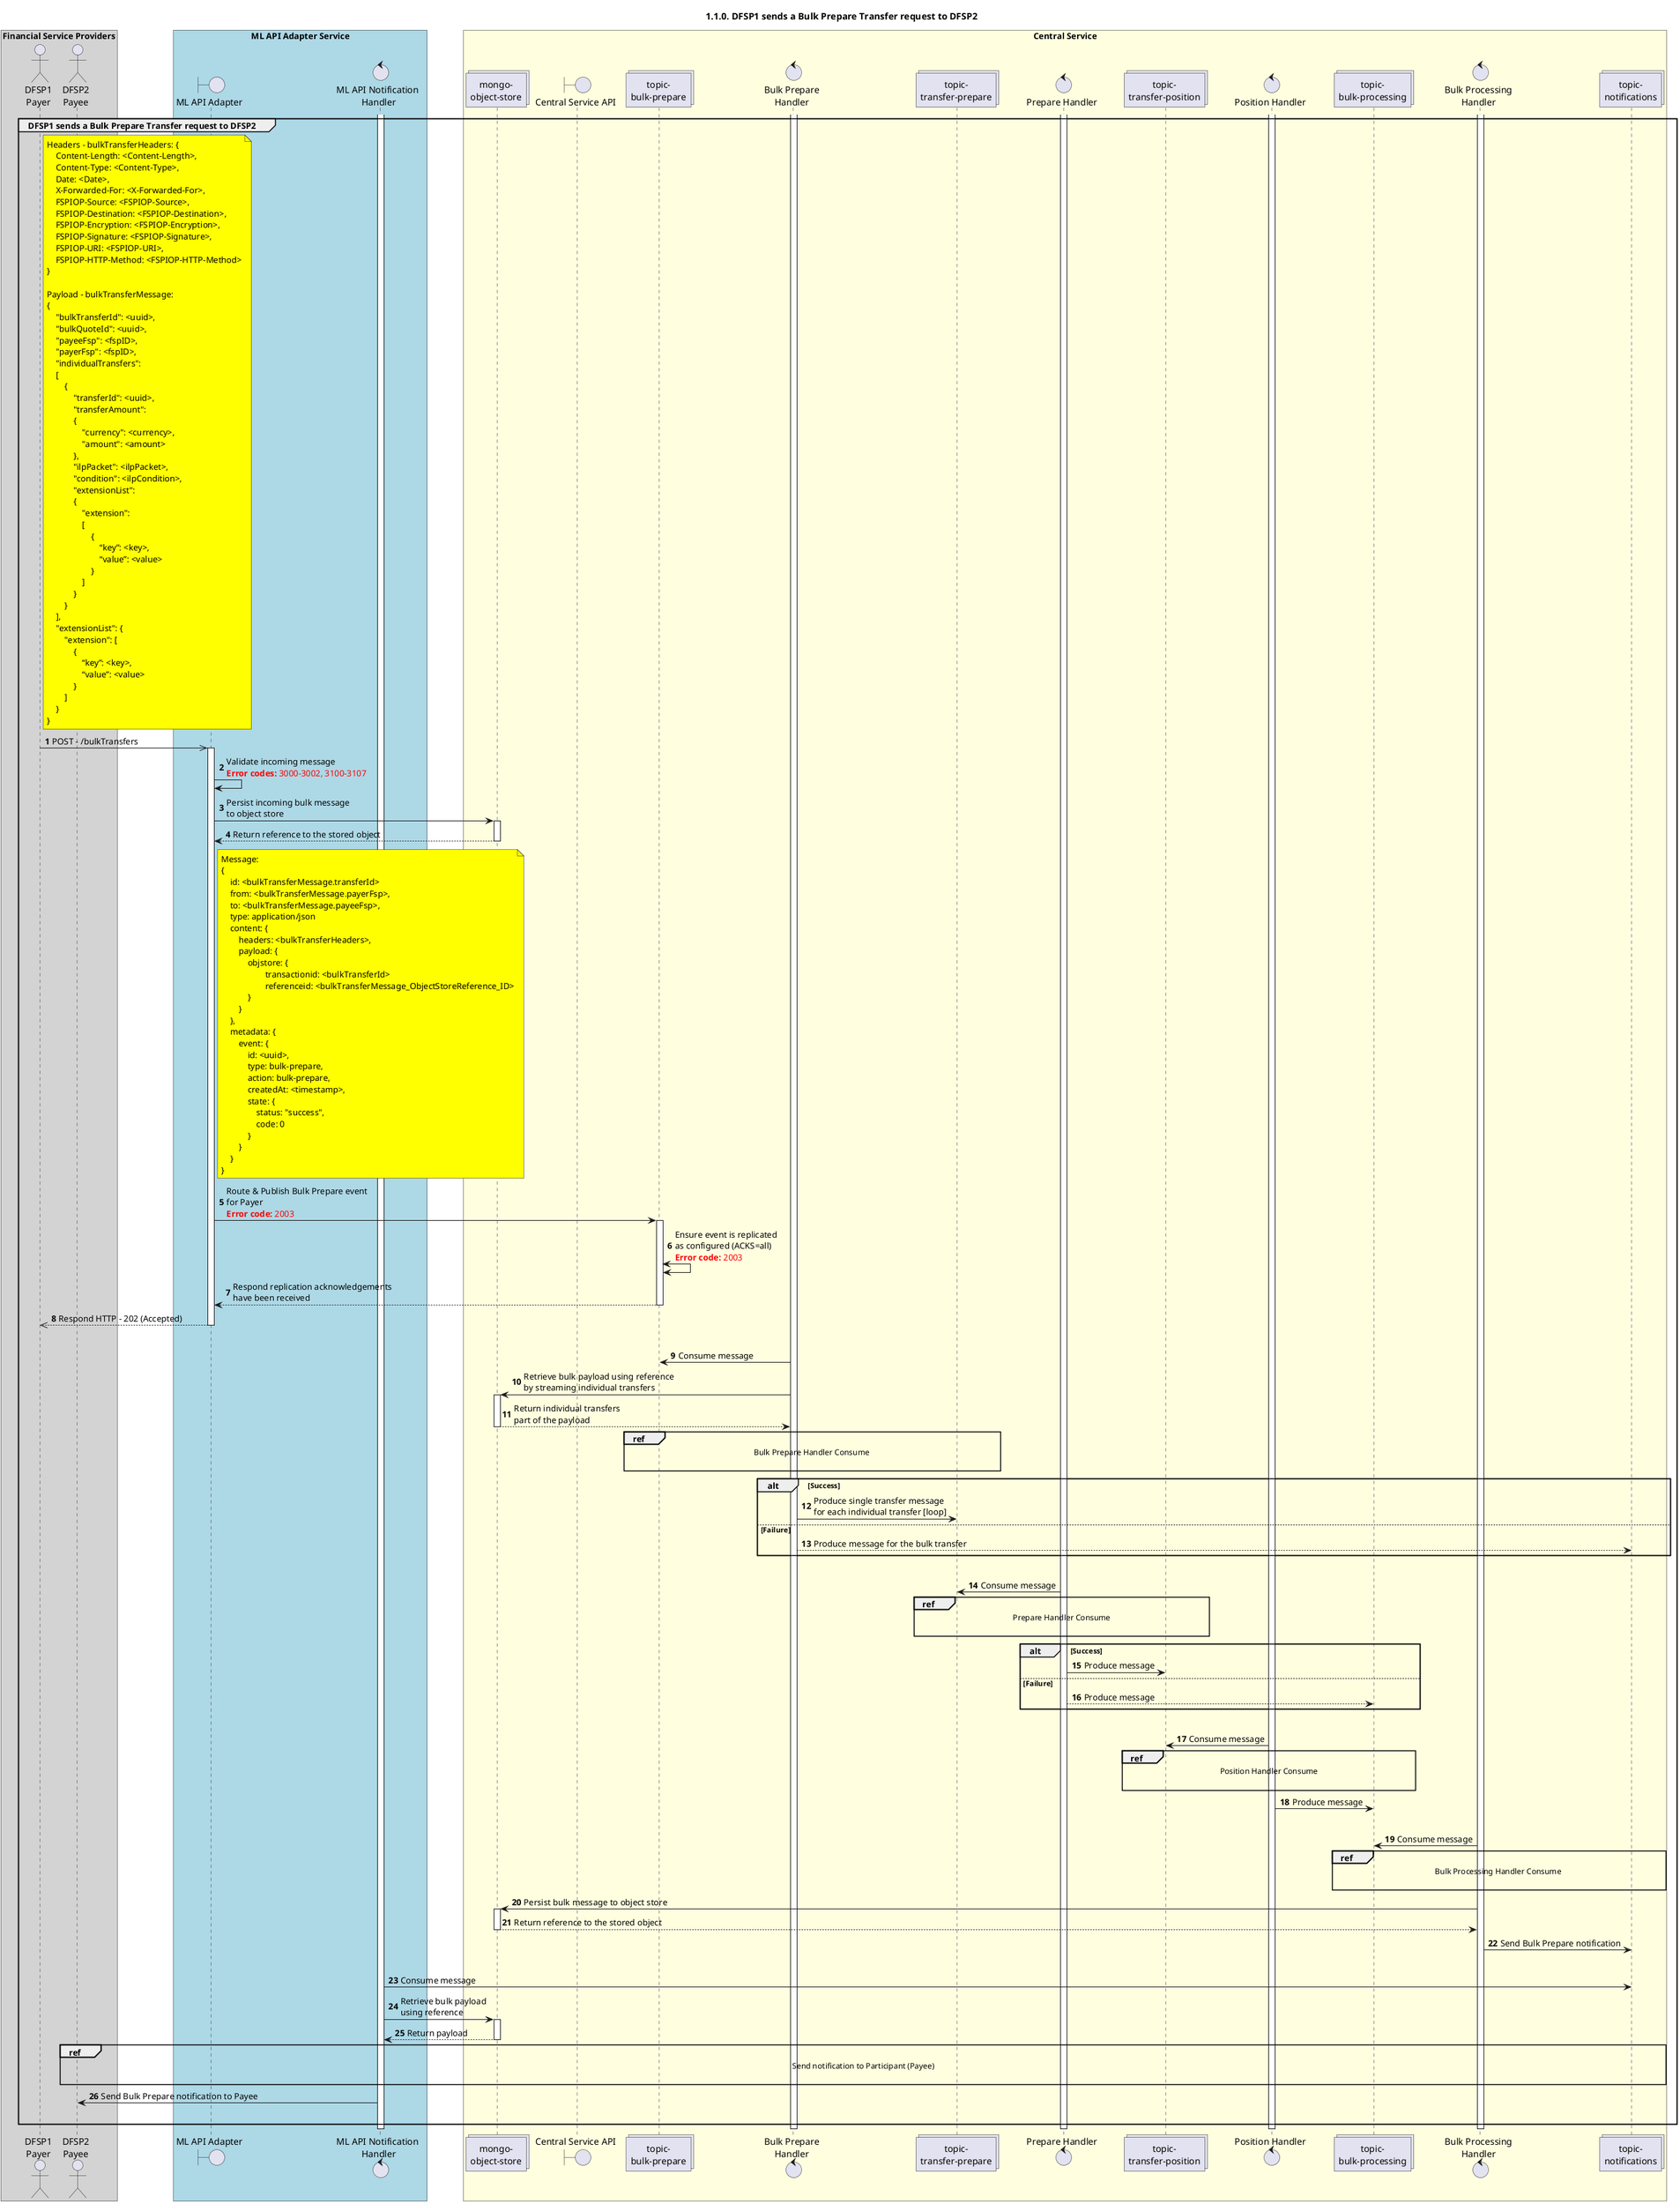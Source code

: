 /'*****
 License
 --------------
 Copyright © 2017 Bill & Melinda Gates Foundation
 The Mojaloop files are made available by the Bill & Melinda Gates Foundation under the Apache License, Version 2.0 (the "License") and you may not use these files except in compliance with the License. You may obtain a copy of the License at
 http://www.apache.org/licenses/LICENSE-2.0
 Unless required by applicable law or agreed to in writing, the Mojaloop files are distributed on an "AS IS" BASIS, WITHOUT WARRANTIES OR CONDITIONS OF ANY KIND, either express or implied. See the License for the specific language governing permissions and limitations under the License.
 Contributors
 --------------
 This is the official list of the Mojaloop project contributors for this file.
 Names of the original copyright holders (individuals or organizations)
 should be listed with a '*' in the first column. People who have
 contributed from an organization can be listed under the organization
 that actually holds the copyright for their contributions (see the
 Gates Foundation organization for an example). Those individuals should have
 their names indented and be marked with a '-'. Email address can be added
 optionally within square brackets <email>.
 * Gates Foundation
 - Name Surname <name.surname@gatesfoundation.com>

 * Samuel Kummary <sam@modusbox.com>
 --------------
 ******'/

@startuml
' declare title
title 1.1.0. DFSP1 sends a Bulk Prepare Transfer request to DFSP2

autonumber

' Actor Keys:
'   boundary - APIs/Interfaces, etc
'   collections - Kafka Topics
'   control - Kafka Consumers
'   entity - Database Access Objects
'   database - Database Persistance Store

' declare actors
actor "DFSP1\nPayer" as DFSP1
actor "DFSP2\nPayee" as DFSP2
boundary "ML API Adapter" as MLAPI
control "ML API Notification \nHandler" as NOTIFY_HANDLER
collections "mongo-\nobject-store" as OBJECT_STORE
boundary "Central Service API" as CSAPI
collections "topic-\nbulk-prepare" as TOPIC_BULK_PREPARE
control "Bulk Prepare\nHandler" as BULK_PREP_HANDLER
collections "topic-\ntransfer-prepare" as TOPIC_TRANSFER_PREPARE
control "Prepare Handler" as PREP_HANDLER
collections "topic-\ntransfer-position" as TOPIC_TRANSFER_POSITION
control "Position Handler" as POS_HANDLER
collections "topic-\nbulk-processing" as TOPIC_BULK_PROCESSING
control "Bulk Processing\nHandler" as BULK_PROC_HANDLER
collections "topic-\nnotifications" as TOPIC_NOTIFICATIONS

box "Financial Service Providers" #lightGray
	participant DFSP1
	participant DFSP2
end box

box "ML API Adapter Service" #LightBlue
	participant MLAPI
	participant NOTIFY_HANDLER
end box

box "Central Service" #LightYellow
    participant OBJECT_STORE
    participant CSAPI
	participant TOPIC_BULK_PREPARE
    participant BULK_PREP_HANDLER
    participant TOPIC_TRANSFER_PREPARE
    participant PREP_HANDLER
    participant TOPIC_TRANSFER_POSITION
    participant POS_HANDLER
    participant TOPIC_BULK_PROCESSING
    participant BULK_PROC_HANDLER
    participant TOPIC_NOTIFICATIONS
end box

' start flow
activate NOTIFY_HANDLER
activate BULK_PREP_HANDLER
activate PREP_HANDLER
activate POS_HANDLER
activate BULK_PROC_HANDLER
group DFSP1 sends a Bulk Prepare Transfer request to DFSP2
    note right of DFSP1 #yellow
        Headers - bulkTransferHeaders: {
            Content-Length: <Content-Length>,
            Content-Type: <Content-Type>,
            Date: <Date>,
            X-Forwarded-For: <X-Forwarded-For>,
            FSPIOP-Source: <FSPIOP-Source>,
            FSPIOP-Destination: <FSPIOP-Destination>,
            FSPIOP-Encryption: <FSPIOP-Encryption>,
            FSPIOP-Signature: <FSPIOP-Signature>,
            FSPIOP-URI: <FSPIOP-URI>,
            FSPIOP-HTTP-Method: <FSPIOP-HTTP-Method>
        }

        Payload - bulkTransferMessage:
        {
            "bulkTransferId": <uuid>,
            "bulkQuoteId": <uuid>, 
            "payeeFsp": <fspID>,
            "payerFsp": <fspID>,
            "individualTransfers": 
            [
                {
                    "transferId": <uuid>, 
                    "transferAmount": 
                    { 
                        "currency": <currency>, 
                        "amount": <amount> 
                    }, 
                    "ilpPacket": <ilpPacket>,
                    "condition": <ilpCondition>,
                    "extensionList":
                    {
                        "extension":
                        [ 
                            { 
                                “key”: <key>, 
                                “value”: <value> 
                            }
                        ]
                    }
                }
            ],
            "extensionList": {
                "extension": [
                    {
                        “key”: <key>, 
                        “value”: <value> 
                    }
                ]
            }
        }
    end note
    DFSP1 ->> MLAPI: POST - /bulkTransfers
    activate MLAPI
    MLAPI -> MLAPI: Validate incoming message\n<color #FF0000><b>Error codes:</b> 3000-3002, 3100-3107</color>
    MLAPI -> OBJECT_STORE: Persist incoming bulk message\nto object store
    activate OBJECT_STORE
    OBJECT_STORE --> MLAPI: Return reference to the stored object
    deactivate OBJECT_STORE
    note right of MLAPI #yellow
        Message:
        {
            id: <bulkTransferMessage.transferId>
            from: <bulkTransferMessage.payerFsp>,
            to: <bulkTransferMessage.payeeFsp>,
            type: application/json
            content: {
                headers: <bulkTransferHeaders>,
                payload: {
                    objstore: {
                            transactionid: <bulkTransferId>
                            referenceid: <bulkTransferMessage_ObjectStoreReference_ID>
                    }
                }
            },
            metadata: {
                event: {
                    id: <uuid>,
                    type: bulk-prepare,
                    action: bulk-prepare,
                    createdAt: <timestamp>,
                    state: {
                        status: "success",
                        code: 0
                    }
                }
            }
        }
    end note
    MLAPI -> TOPIC_BULK_PREPARE: Route & Publish Bulk Prepare event \nfor Payer\n<color #FF0000><b>Error code:</b> 2003</color>
    activate TOPIC_BULK_PREPARE
    TOPIC_BULK_PREPARE <-> TOPIC_BULK_PREPARE: Ensure event is replicated \nas configured (ACKS=all)\n<color #FF0000><b>Error code:</b> 2003</color>
    TOPIC_BULK_PREPARE --> MLAPI: Respond replication acknowledgements \nhave been received
    deactivate TOPIC_BULK_PREPARE
    MLAPI -->> DFSP1: Respond HTTP - 202 (Accepted)
    deactivate MLAPI
    |||
    TOPIC_BULK_PREPARE <- BULK_PREP_HANDLER: Consume message
    BULK_PREP_HANDLER -> OBJECT_STORE: Retrieve bulk payload using reference\nby streaming individual transfers
    activate OBJECT_STORE
    OBJECT_STORE --> BULK_PREP_HANDLER: Return individual transfers\npart of the payload
    deactivate OBJECT_STORE
    ref over TOPIC_BULK_PREPARE, BULK_PREP_HANDLER, TOPIC_TRANSFER_PREPARE :  Bulk Prepare Handler Consume \n
    alt Success
        BULK_PREP_HANDLER -> TOPIC_TRANSFER_PREPARE: Produce single transfer message\nfor each individual transfer [loop]
    else Failure
        BULK_PREP_HANDLER --> TOPIC_NOTIFICATIONS: Produce message for the bulk transfer
    end
    |||
    TOPIC_TRANSFER_PREPARE <- PREP_HANDLER: Consume message
    ref over TOPIC_TRANSFER_PREPARE, PREP_HANDLER, TOPIC_TRANSFER_POSITION :  Prepare Handler Consume\n
    alt Success
        PREP_HANDLER -> TOPIC_TRANSFER_POSITION: Produce message
    else Failure
        PREP_HANDLER --> TOPIC_BULK_PROCESSING: Produce message
    end
    |||
    TOPIC_TRANSFER_POSITION <- POS_HANDLER: Consume message
    ref over TOPIC_TRANSFER_POSITION, POS_HANDLER, TOPIC_BULK_PROCESSING : Position Handler Consume\n
    POS_HANDLER -> TOPIC_BULK_PROCESSING: Produce message
    |||
    TOPIC_BULK_PROCESSING <- BULK_PROC_HANDLER: Consume message
    ref over TOPIC_BULK_PROCESSING, BULK_PROC_HANDLER, TOPIC_NOTIFICATIONS : Bulk Processing Handler Consume \n
    BULK_PROC_HANDLER -> OBJECT_STORE: Persist bulk message to object store
    activate OBJECT_STORE
    OBJECT_STORE --> BULK_PROC_HANDLER: Return reference to the stored object
    deactivate OBJECT_STORE
    BULK_PROC_HANDLER -> TOPIC_NOTIFICATIONS: Send Bulk Prepare notification
    |||
    TOPIC_NOTIFICATIONS <- NOTIFY_HANDLER: Consume message
    NOTIFY_HANDLER -> OBJECT_STORE: Retrieve bulk payload\nusing reference
    activate OBJECT_STORE
    OBJECT_STORE --> NOTIFY_HANDLER: Return payload
    deactivate OBJECT_STORE
    ref over DFSP2, TOPIC_NOTIFICATIONS : Send notification to Participant (Payee)\n
    NOTIFY_HANDLER -> DFSP2: Send Bulk Prepare notification to Payee
    |||
end
deactivate POS_HANDLER
deactivate BULK_PREP_HANDLER
deactivate PREP_HANDLER
deactivate BULK_PROC_HANDLER
deactivate NOTIFY_HANDLER
@enduml
